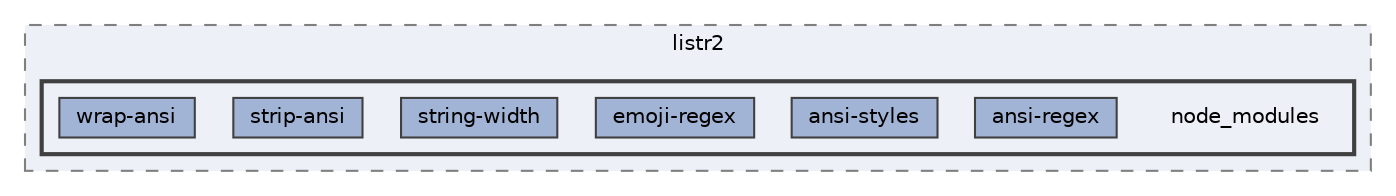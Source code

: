 digraph "C:/Users/arisc/OneDrive/Documents/GitHub/FINAL/EcoEats-Project/node_modules/listr2/node_modules"
{
 // LATEX_PDF_SIZE
  bgcolor="transparent";
  edge [fontname=Helvetica,fontsize=10,labelfontname=Helvetica,labelfontsize=10];
  node [fontname=Helvetica,fontsize=10,shape=box,height=0.2,width=0.4];
  compound=true
  subgraph clusterdir_d6544946a8809b2a83eea837672c5a14 {
    graph [ bgcolor="#edf0f7", pencolor="grey50", label="listr2", fontname=Helvetica,fontsize=10 style="filled,dashed", URL="dir_d6544946a8809b2a83eea837672c5a14.html",tooltip=""]
  subgraph clusterdir_da0d971aff80ccf74d4b47e66596c4b3 {
    graph [ bgcolor="#edf0f7", pencolor="grey25", label="", fontname=Helvetica,fontsize=10 style="filled,bold", URL="dir_da0d971aff80ccf74d4b47e66596c4b3.html",tooltip=""]
    dir_da0d971aff80ccf74d4b47e66596c4b3 [shape=plaintext, label="node_modules"];
  dir_05e225bf6ba68aa78b9f63d531680acc [label="ansi-regex", fillcolor="#a2b4d6", color="grey25", style="filled", URL="dir_05e225bf6ba68aa78b9f63d531680acc.html",tooltip=""];
  dir_8383d999bcb501e1af903e131a944d8f [label="ansi-styles", fillcolor="#a2b4d6", color="grey25", style="filled", URL="dir_8383d999bcb501e1af903e131a944d8f.html",tooltip=""];
  dir_5be66f0b341407602fef8cce6a7554d0 [label="emoji-regex", fillcolor="#a2b4d6", color="grey25", style="filled", URL="dir_5be66f0b341407602fef8cce6a7554d0.html",tooltip=""];
  dir_a22a8d9c9cdc81369910c105bcf2ce10 [label="string-width", fillcolor="#a2b4d6", color="grey25", style="filled", URL="dir_a22a8d9c9cdc81369910c105bcf2ce10.html",tooltip=""];
  dir_364157dcc3ba1adb0158da2adb4729fa [label="strip-ansi", fillcolor="#a2b4d6", color="grey25", style="filled", URL="dir_364157dcc3ba1adb0158da2adb4729fa.html",tooltip=""];
  dir_6077a04230a1af33507d8f65890e0e6a [label="wrap-ansi", fillcolor="#a2b4d6", color="grey25", style="filled", URL="dir_6077a04230a1af33507d8f65890e0e6a.html",tooltip=""];
  }
  }
}

